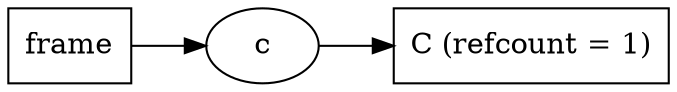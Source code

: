 digraph refcount {
    rankdir = LR
	"C (refcount = 1)" [shape = rect]
	frame [shape = rect]
	c [shape = oval]
	frame -> c
    c -> "C (refcount = 1)"
}
